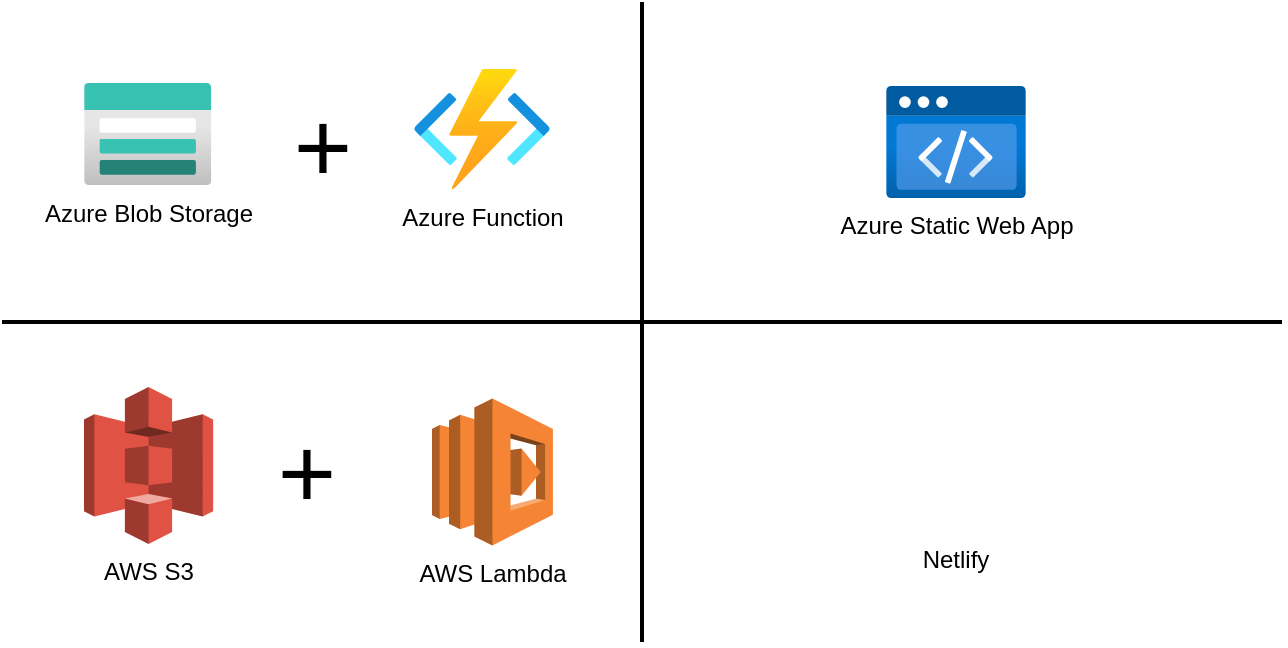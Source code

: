 <mxfile version="20.8.16" type="device"><diagram id="UObe2K-5dDR02slb4prH" name="Page-1"><mxGraphModel dx="989" dy="577" grid="1" gridSize="10" guides="1" tooltips="1" connect="1" arrows="1" fold="1" page="1" pageScale="1" pageWidth="827" pageHeight="1169" math="0" shadow="0"><root><mxCell id="0"/><mxCell id="1" parent="0"/><mxCell id="EHou7vlLxKHgbcVntsv3-4" value="" style="rounded=0;whiteSpace=wrap;html=1;strokeColor=none;" vertex="1" parent="1"><mxGeometry x="80" y="140" width="640" height="320" as="geometry"/></mxCell><mxCell id="aWhDPSWWrSirOvc9BkRr-1" value="Azure Function" style="aspect=fixed;html=1;points=[];align=center;image;fontSize=12;image=img/lib/azure2/compute/Function_Apps.svg;" parent="1" vertex="1"><mxGeometry x="286" y="173.5" width="68" height="60" as="geometry"/></mxCell><mxCell id="aWhDPSWWrSirOvc9BkRr-2" value="+" style="text;html=1;align=center;verticalAlign=middle;resizable=0;points=[];autosize=1;strokeColor=none;fillColor=none;fontSize=50;" parent="1" vertex="1"><mxGeometry x="220" y="176.5" width="40" height="70" as="geometry"/></mxCell><mxCell id="aWhDPSWWrSirOvc9BkRr-3" value="Azure Blob Storage" style="aspect=fixed;html=1;points=[];align=center;image;fontSize=12;image=img/lib/azure2/storage/Storage_Accounts.svg;" parent="1" vertex="1"><mxGeometry x="121" y="180.5" width="63.75" height="51" as="geometry"/></mxCell><mxCell id="aWhDPSWWrSirOvc9BkRr-5" value="AWS S3" style="outlineConnect=0;dashed=0;verticalLabelPosition=bottom;verticalAlign=top;align=center;html=1;shape=mxgraph.aws3.s3;fillColor=#E05243;gradientColor=none;fontSize=12;" parent="1" vertex="1"><mxGeometry x="121" y="332.5" width="64.57" height="78.5" as="geometry"/></mxCell><mxCell id="aWhDPSWWrSirOvc9BkRr-6" value="+" style="text;html=1;align=center;verticalAlign=middle;resizable=0;points=[];autosize=1;strokeColor=none;fillColor=none;fontSize=50;" parent="1" vertex="1"><mxGeometry x="212" y="340" width="40" height="70" as="geometry"/></mxCell><mxCell id="aWhDPSWWrSirOvc9BkRr-7" value="AWS Lambda" style="outlineConnect=0;dashed=0;verticalLabelPosition=bottom;verticalAlign=top;align=center;html=1;shape=mxgraph.aws3.lambda;fillColor=#F58534;gradientColor=none;fontSize=12;" parent="1" vertex="1"><mxGeometry x="295" y="338.25" width="60.46" height="73.5" as="geometry"/></mxCell><mxCell id="tMV0DA8rDIcy5JFkv1_m-1" value="Azure Static Web App" style="aspect=fixed;html=1;points=[];align=center;image;fontSize=12;image=img/lib/azure2/preview/Static_Apps.svg;" parent="1" vertex="1"><mxGeometry x="522" y="182" width="70" height="56.0" as="geometry"/></mxCell><mxCell id="qK_W6Ns7NnDHqakIcF0f-3" value="Netlify" style="shape=image;verticalLabelPosition=bottom;labelBackgroundColor=default;verticalAlign=top;aspect=fixed;imageAspect=0;image=https://upload.wikimedia.org/wikipedia/commons/thumb/b/b8/Netlify_logo.svg/2560px-Netlify_logo.svg.png;imageBackground=#FFFFFF;" parent="1" vertex="1"><mxGeometry x="447.14" y="345" width="219.72" height="60" as="geometry"/></mxCell><mxCell id="EHou7vlLxKHgbcVntsv3-1" value="" style="endArrow=none;html=1;rounded=0;" edge="1" parent="1"><mxGeometry width="50" height="50" relative="1" as="geometry"><mxPoint x="400" y="460" as="sourcePoint"/><mxPoint x="400" y="140" as="targetPoint"/></mxGeometry></mxCell><mxCell id="EHou7vlLxKHgbcVntsv3-2" value="" style="endArrow=none;html=1;rounded=0;strokeWidth=2;" edge="1" parent="1"><mxGeometry width="50" height="50" relative="1" as="geometry"><mxPoint x="400" y="460" as="sourcePoint"/><mxPoint x="400" y="140" as="targetPoint"/></mxGeometry></mxCell><mxCell id="EHou7vlLxKHgbcVntsv3-3" value="" style="endArrow=none;html=1;rounded=0;strokeWidth=2;" edge="1" parent="1"><mxGeometry width="50" height="50" relative="1" as="geometry"><mxPoint x="720" y="300" as="sourcePoint"/><mxPoint x="80" y="300" as="targetPoint"/></mxGeometry></mxCell></root></mxGraphModel></diagram></mxfile>